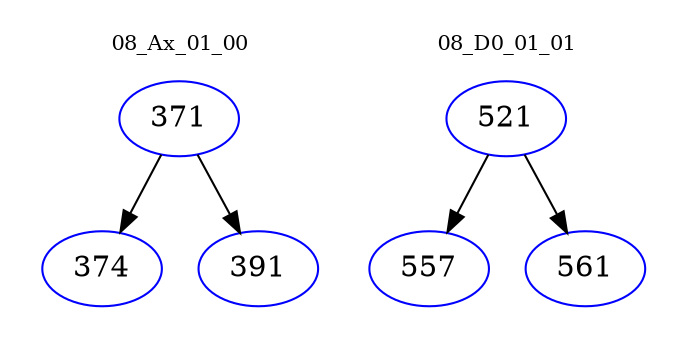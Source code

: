 digraph{
subgraph cluster_0 {
color = white
label = "08_Ax_01_00";
fontsize=10;
T0_371 [label="371", color="blue"]
T0_371 -> T0_374 [color="black"]
T0_374 [label="374", color="blue"]
T0_371 -> T0_391 [color="black"]
T0_391 [label="391", color="blue"]
}
subgraph cluster_1 {
color = white
label = "08_D0_01_01";
fontsize=10;
T1_521 [label="521", color="blue"]
T1_521 -> T1_557 [color="black"]
T1_557 [label="557", color="blue"]
T1_521 -> T1_561 [color="black"]
T1_561 [label="561", color="blue"]
}
}
